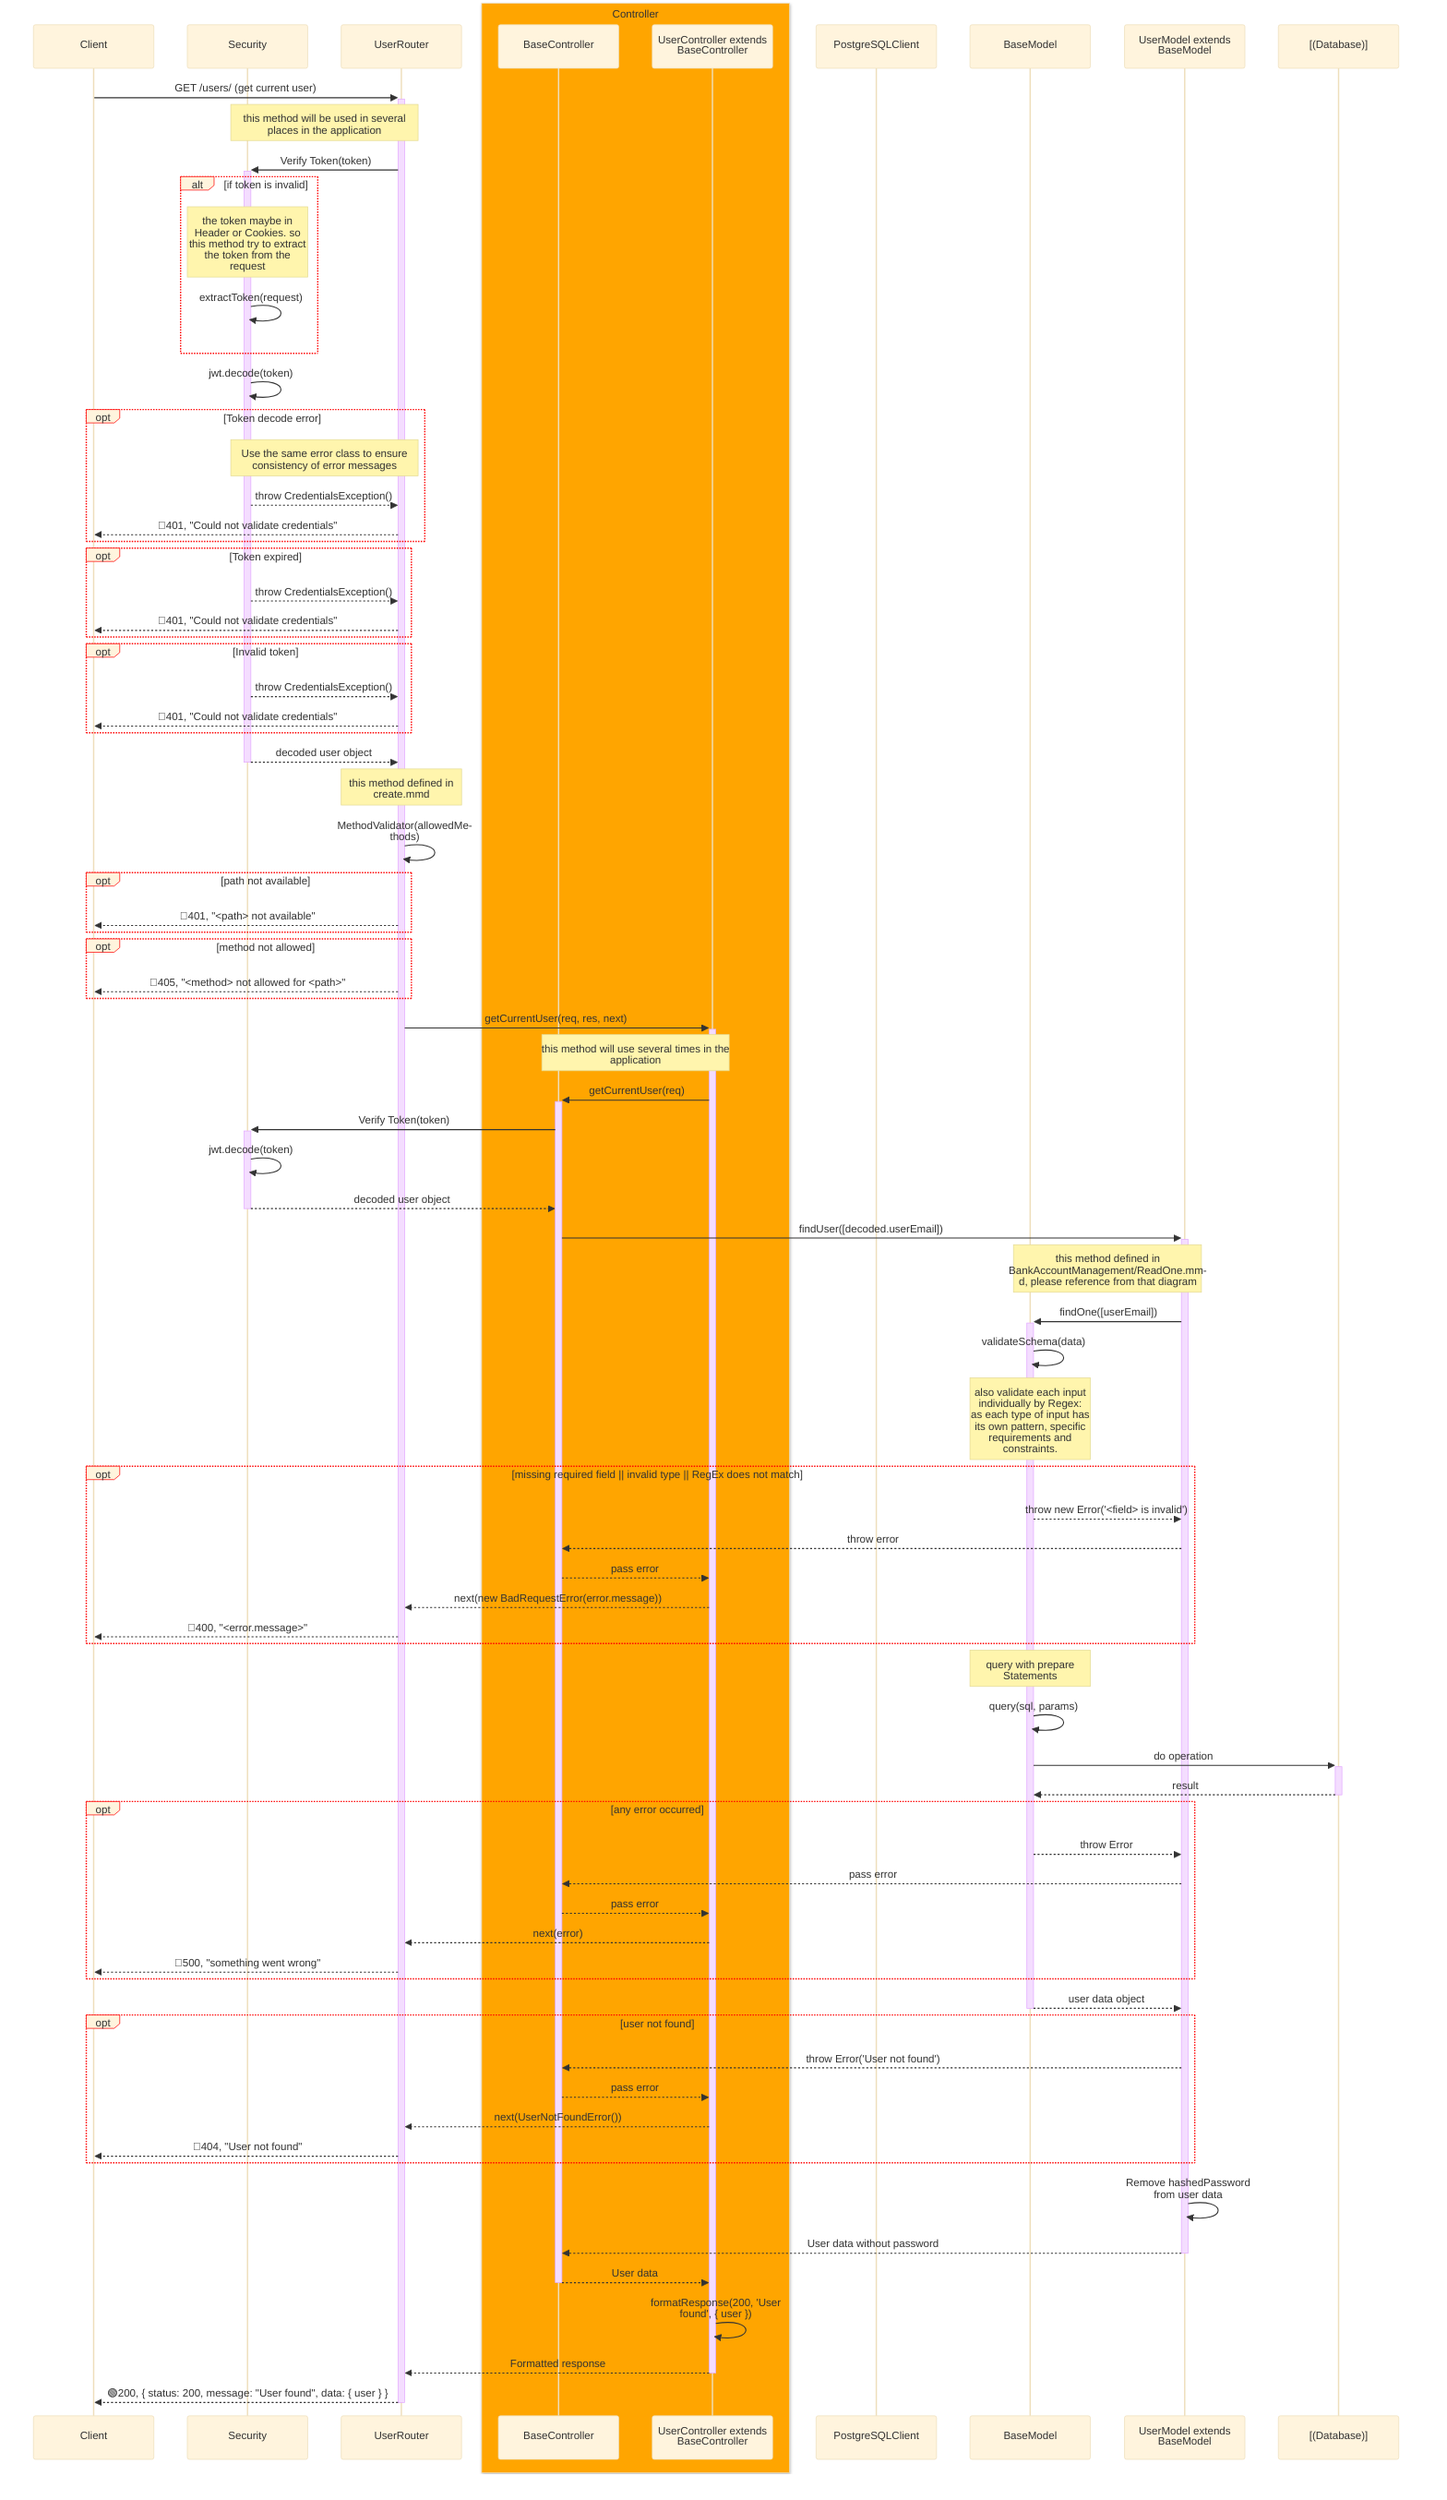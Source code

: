 %%{
    init: {
        "theme":"base",
        "themeVariables": {
            'labelBoxBorderColor': '#ff0000'
        },
        "sequence": { 
            "wrap": true, 
            "width": 180 
        } 
    }
}%%
sequenceDiagram
    participant Client
    participant Sec as Security
    participant Router as UserRouter
    box orange Controller
        participant BaseCont as BaseController
        participant Cont as UserController extends BaseController
    end
    participant PGClient as PostgreSQLClient
    participant BaseModel as BaseModel 
    participant Model as UserModel extends BaseModel
    participant DB as [(Database)]

    %% Get User
    Client->>+Router: GET /users/ (get current user)
    Note over Sec, Router: this method will be used in several places in the application
    Router->>+Sec: Verify Token(token)
    alt if token is invalid
    Note over Sec: the token maybe in Header or Cookies. so this method try to extract the token from the request
        Sec->>Sec: extractToken(request)
    end
    Sec->>Sec: jwt.decode(token)
    opt Token decode error
        Note over Sec, Router: Use the same error class to ensure consistency of error messages 
        Sec-->>Router: throw CredentialsException()
        Router-->>Client: 🔴401, "Could not validate credentials"
    end
    opt Token expired
        Sec-->>Router: throw CredentialsException()
        Router-->>Client: 🔴401, "Could not validate credentials"
    end
    opt Invalid token
        Sec-->>Router: throw CredentialsException()
        Router-->>Client: 🔴401, "Could not validate credentials"
    end
    Sec-->>-Router: decoded user object
    Note over Router : this method defined in create.mmd
    Router->>Router: MethodValidator(allowedMethods)
    opt path not available
        Router-->>Client: 🔴401, "<path> not available"
    end
    opt method not allowed
        Router-->>Client: 🔴405, "<method> not allowed for <path>"
    end
    Router->>+Cont: getCurrentUser(req, res, next)
    Note over Cont, BaseCont: this method will use several times in the application
    Cont->>+BaseCont: getCurrentUser(req)
    BaseCont->>+Sec: Verify Token(token)
    Sec->>Sec: jwt.decode(token)
    Sec-->>-BaseCont: decoded user object

    BaseCont->>+Model: findUser([decoded.userEmail])
    Note over Model, BaseModel: this method defined in BankAccountManagement/ReadOne.mmd, please reference from that diagram
    Model->>+BaseModel: findOne([userEmail])
    BaseModel->>BaseModel: validateSchema(data) 
    Note over BaseModel: also validate each input individually by Regex: as each type of input has its own pattern, specific requirements and constraints.
    opt missing required field || invalid type || RegEx does not match
        BaseModel-->>Model: throw new Error('<field> is invalid')
        Model-->>BaseCont: throw error
        BaseCont-->>Cont: pass error
        Cont-->>Router: next(new BadRequestError(error.message))
        Router-->>Client: 🔴400, "<error.message>"
    end
    Note over BaseModel: query with prepare Statements
    BaseModel->>BaseModel: query(sql, params)
    BaseModel->>+DB: do operation
    DB-->>-BaseModel: result
    opt any error occurred
        BaseModel-->>Model: throw Error
        Model-->>BaseCont: pass error
        BaseCont-->>Cont: pass error
        Cont-->>Router: next(error)
        Router-->>Client: 🔴500, "something went wrong"
    end
    BaseModel-->>-Model: user data object
    opt user not found
        Model-->>BaseCont: throw Error('User not found')
        BaseCont-->>Cont: pass error
        Cont-->>Router: next(UserNotFoundError())
        Router-->>Client: 🔴404, "User not found"
    end
    Model->>Model: Remove hashedPassword from user data
    Model-->>-BaseCont: User data without password

    BaseCont-->>-Cont: User data
    Cont->>Cont: formatResponse(200, 'User found', { user })
    Cont-->>-Router: Formatted response
    Router-->>-Client: 🟢200, { status: 200, message: "User found", data: { user } }